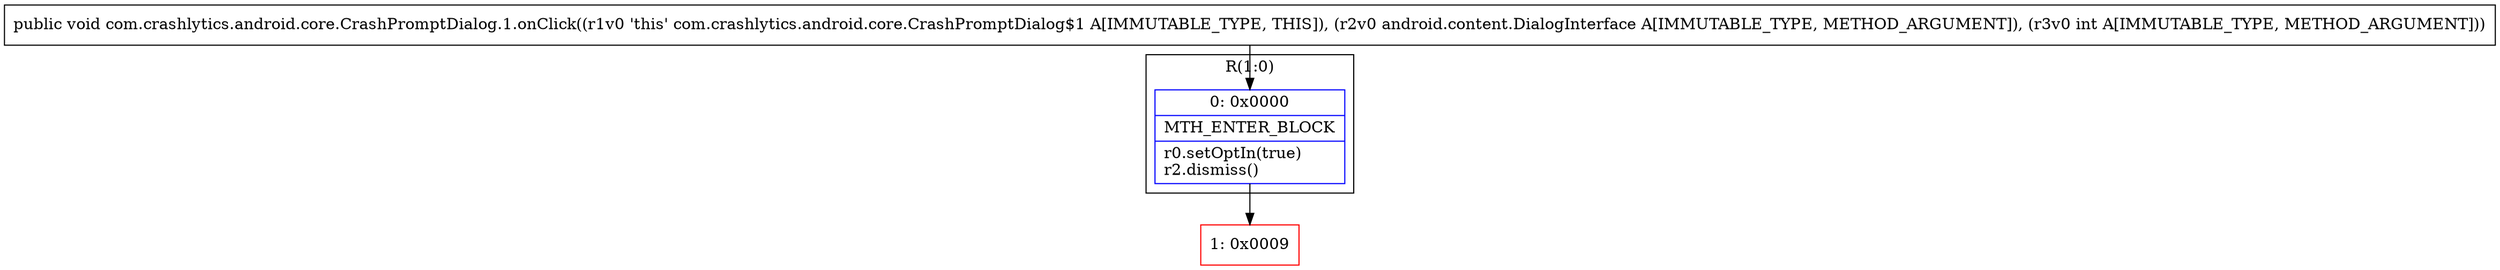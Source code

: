 digraph "CFG forcom.crashlytics.android.core.CrashPromptDialog.1.onClick(Landroid\/content\/DialogInterface;I)V" {
subgraph cluster_Region_2106674535 {
label = "R(1:0)";
node [shape=record,color=blue];
Node_0 [shape=record,label="{0\:\ 0x0000|MTH_ENTER_BLOCK\l|r0.setOptIn(true)\lr2.dismiss()\l}"];
}
Node_1 [shape=record,color=red,label="{1\:\ 0x0009}"];
MethodNode[shape=record,label="{public void com.crashlytics.android.core.CrashPromptDialog.1.onClick((r1v0 'this' com.crashlytics.android.core.CrashPromptDialog$1 A[IMMUTABLE_TYPE, THIS]), (r2v0 android.content.DialogInterface A[IMMUTABLE_TYPE, METHOD_ARGUMENT]), (r3v0 int A[IMMUTABLE_TYPE, METHOD_ARGUMENT])) }"];
MethodNode -> Node_0;
Node_0 -> Node_1;
}

